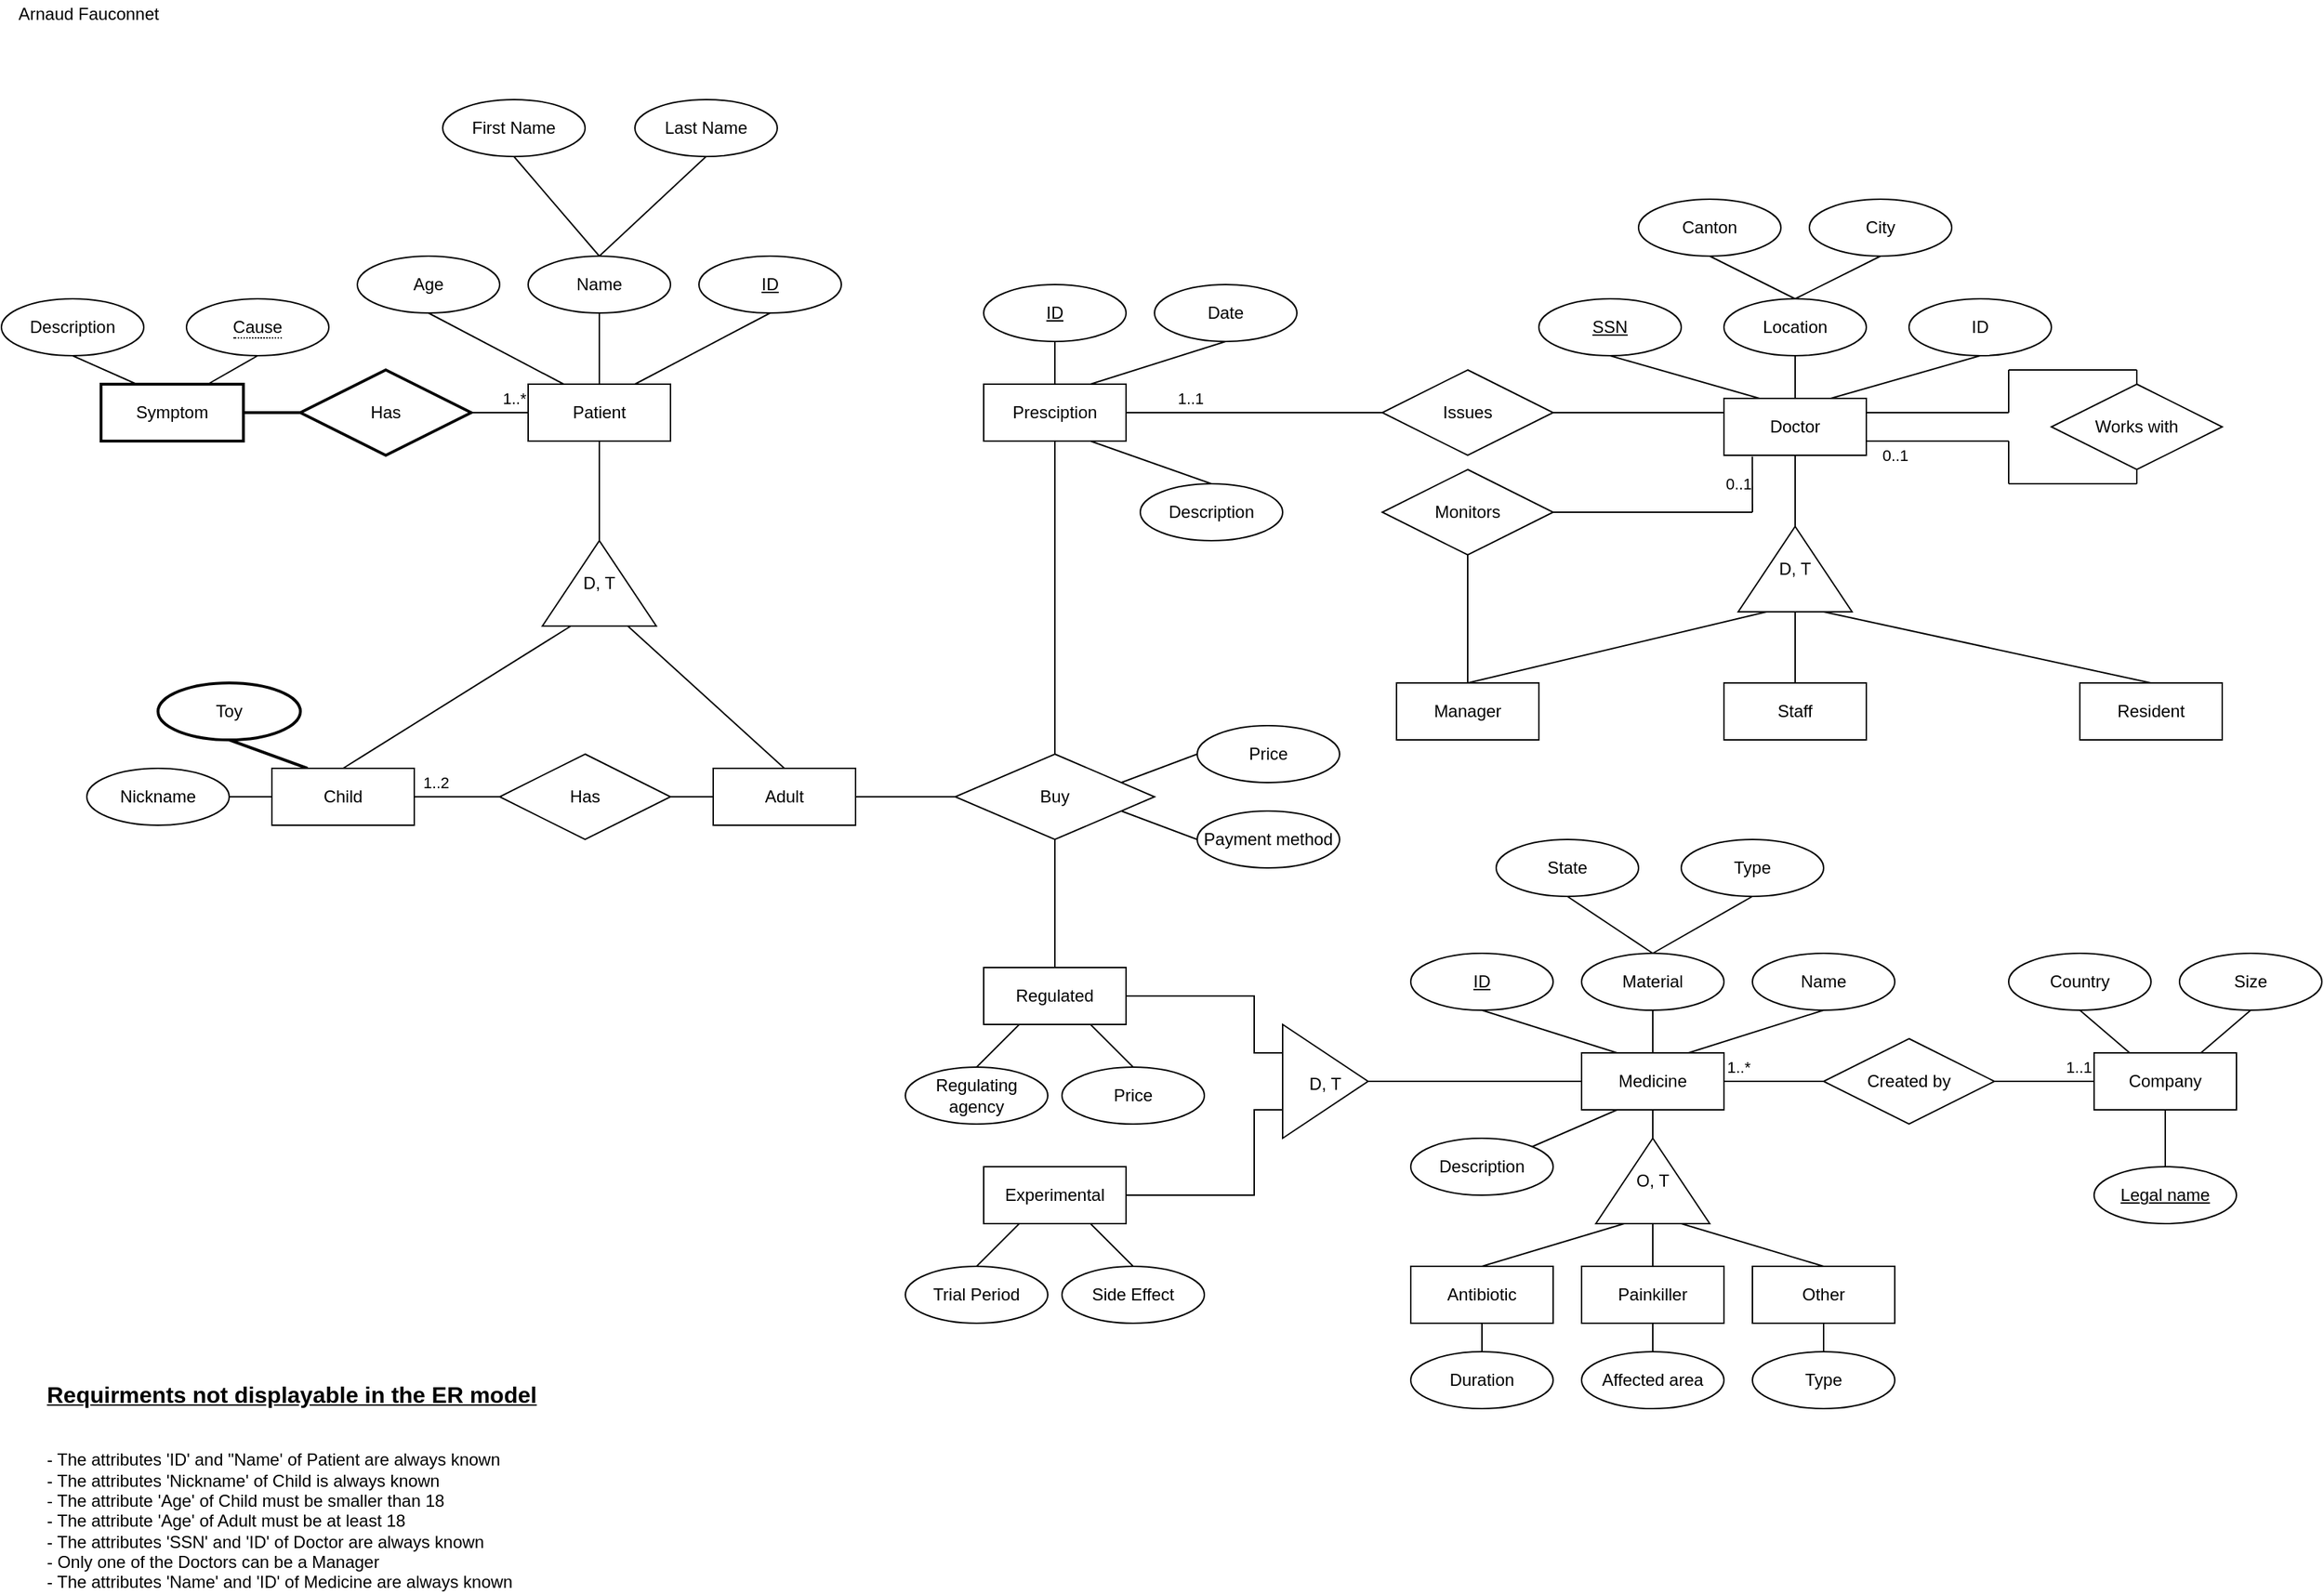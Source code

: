 <mxfile version="17.1.0" type="github">
  <diagram id="R2lEEEUBdFMjLlhIrx00" name="Page-1">
    <mxGraphModel dx="866" dy="488" grid="1" gridSize="10" guides="1" tooltips="1" connect="1" arrows="1" fold="1" page="1" pageScale="1" pageWidth="1654" pageHeight="1169" math="0" shadow="0" extFonts="Permanent Marker^https://fonts.googleapis.com/css?family=Permanent+Marker">
      <root>
        <mxCell id="0" />
        <mxCell id="1" parent="0" />
        <mxCell id="N7ND0vrJDMsWQSG43f-Y-2" value="Patient" style="whiteSpace=wrap;html=1;align=center;" parent="1" vertex="1">
          <mxGeometry x="380" y="280" width="100" height="40" as="geometry" />
        </mxCell>
        <mxCell id="N7ND0vrJDMsWQSG43f-Y-3" value="ID" style="ellipse;whiteSpace=wrap;html=1;align=center;fontStyle=4" parent="1" vertex="1">
          <mxGeometry x="500" y="190" width="100" height="40" as="geometry" />
        </mxCell>
        <mxCell id="N7ND0vrJDMsWQSG43f-Y-5" value="" style="endArrow=none;html=1;rounded=0;exitX=0.75;exitY=0;exitDx=0;exitDy=0;entryX=0.5;entryY=1;entryDx=0;entryDy=0;" parent="1" source="N7ND0vrJDMsWQSG43f-Y-2" target="N7ND0vrJDMsWQSG43f-Y-3" edge="1">
          <mxGeometry relative="1" as="geometry">
            <mxPoint x="410" y="550" as="sourcePoint" />
            <mxPoint x="570" y="550" as="targetPoint" />
          </mxGeometry>
        </mxCell>
        <mxCell id="N7ND0vrJDMsWQSG43f-Y-6" value="Name" style="ellipse;whiteSpace=wrap;html=1;align=center;" parent="1" vertex="1">
          <mxGeometry x="380" y="190" width="100" height="40" as="geometry" />
        </mxCell>
        <mxCell id="N7ND0vrJDMsWQSG43f-Y-7" value="Age" style="ellipse;whiteSpace=wrap;html=1;align=center;" parent="1" vertex="1">
          <mxGeometry x="260" y="190" width="100" height="40" as="geometry" />
        </mxCell>
        <mxCell id="N7ND0vrJDMsWQSG43f-Y-8" value="First Name" style="ellipse;whiteSpace=wrap;html=1;align=center;" parent="1" vertex="1">
          <mxGeometry x="320" y="80" width="100" height="40" as="geometry" />
        </mxCell>
        <mxCell id="N7ND0vrJDMsWQSG43f-Y-9" value="Last Name" style="ellipse;whiteSpace=wrap;html=1;align=center;" parent="1" vertex="1">
          <mxGeometry x="455" y="80" width="100" height="40" as="geometry" />
        </mxCell>
        <mxCell id="N7ND0vrJDMsWQSG43f-Y-10" value="" style="endArrow=none;html=1;rounded=0;entryX=0.5;entryY=1;entryDx=0;entryDy=0;exitX=0.5;exitY=0;exitDx=0;exitDy=0;" parent="1" source="N7ND0vrJDMsWQSG43f-Y-6" target="N7ND0vrJDMsWQSG43f-Y-8" edge="1">
          <mxGeometry width="50" height="50" relative="1" as="geometry">
            <mxPoint x="345" y="560" as="sourcePoint" />
            <mxPoint x="395" y="510" as="targetPoint" />
          </mxGeometry>
        </mxCell>
        <mxCell id="N7ND0vrJDMsWQSG43f-Y-11" value="" style="endArrow=none;html=1;rounded=0;entryX=0.5;entryY=1;entryDx=0;entryDy=0;exitX=0.5;exitY=0;exitDx=0;exitDy=0;" parent="1" source="N7ND0vrJDMsWQSG43f-Y-6" target="N7ND0vrJDMsWQSG43f-Y-9" edge="1">
          <mxGeometry width="50" height="50" relative="1" as="geometry">
            <mxPoint x="345" y="560" as="sourcePoint" />
            <mxPoint x="395" y="510" as="targetPoint" />
          </mxGeometry>
        </mxCell>
        <mxCell id="N7ND0vrJDMsWQSG43f-Y-12" value="" style="endArrow=none;html=1;rounded=0;exitX=0.25;exitY=0;exitDx=0;exitDy=0;entryX=0.5;entryY=1;entryDx=0;entryDy=0;" parent="1" source="N7ND0vrJDMsWQSG43f-Y-2" target="N7ND0vrJDMsWQSG43f-Y-7" edge="1">
          <mxGeometry width="50" height="50" relative="1" as="geometry">
            <mxPoint x="430" y="280" as="sourcePoint" />
            <mxPoint x="350" y="240" as="targetPoint" />
          </mxGeometry>
        </mxCell>
        <mxCell id="N7ND0vrJDMsWQSG43f-Y-14" value="D, T" style="triangle;whiteSpace=wrap;rotation=0;horizontal=1;direction=north;flipV=0;flipH=0;verticalAlign=middle;html=1;labelPosition=center;verticalLabelPosition=middle;align=center;" parent="1" vertex="1">
          <mxGeometry x="390" y="390" width="80" height="60" as="geometry" />
        </mxCell>
        <mxCell id="N7ND0vrJDMsWQSG43f-Y-16" value="" style="endArrow=none;html=1;rounded=0;entryX=0.5;entryY=1;entryDx=0;entryDy=0;" parent="1" source="N7ND0vrJDMsWQSG43f-Y-14" target="N7ND0vrJDMsWQSG43f-Y-2" edge="1">
          <mxGeometry relative="1" as="geometry">
            <mxPoint x="410" y="410" as="sourcePoint" />
            <mxPoint x="570" y="410" as="targetPoint" />
          </mxGeometry>
        </mxCell>
        <mxCell id="N7ND0vrJDMsWQSG43f-Y-17" value="" style="endArrow=none;html=1;rounded=0;entryX=0;entryY=0.75;entryDx=0;entryDy=0;exitX=0.5;exitY=0;exitDx=0;exitDy=0;" parent="1" source="N7ND0vrJDMsWQSG43f-Y-18" target="N7ND0vrJDMsWQSG43f-Y-14" edge="1">
          <mxGeometry relative="1" as="geometry">
            <mxPoint x="380" y="560" as="sourcePoint" />
            <mxPoint x="520" y="460" as="targetPoint" />
          </mxGeometry>
        </mxCell>
        <mxCell id="N7ND0vrJDMsWQSG43f-Y-18" value="Adult" style="shape=ext;margin=3;double=0;whiteSpace=wrap;html=1;align=center;strokeWidth=1;" parent="1" vertex="1">
          <mxGeometry x="510" y="550" width="100" height="40" as="geometry" />
        </mxCell>
        <mxCell id="N7ND0vrJDMsWQSG43f-Y-20" value="" style="endArrow=none;html=1;rounded=0;entryX=0;entryY=0.25;entryDx=0;entryDy=0;exitX=0.5;exitY=0;exitDx=0;exitDy=0;" parent="1" source="N7ND0vrJDMsWQSG43f-Y-32" target="N7ND0vrJDMsWQSG43f-Y-14" edge="1">
          <mxGeometry relative="1" as="geometry">
            <mxPoint x="250" y="510" as="sourcePoint" />
            <mxPoint x="520" y="460" as="targetPoint" />
          </mxGeometry>
        </mxCell>
        <mxCell id="N7ND0vrJDMsWQSG43f-Y-23" value="Toy" style="ellipse;margin=3;whiteSpace=wrap;html=1;align=center;strokeWidth=2;strokeColor=default;" parent="1" vertex="1">
          <mxGeometry x="120" y="490" width="100" height="40" as="geometry" />
        </mxCell>
        <mxCell id="N7ND0vrJDMsWQSG43f-Y-24" value="" style="endArrow=none;html=1;rounded=0;exitX=0.5;exitY=1;exitDx=0;exitDy=0;entryX=0.25;entryY=0;entryDx=0;entryDy=0;strokeWidth=2;" parent="1" source="N7ND0vrJDMsWQSG43f-Y-23" target="N7ND0vrJDMsWQSG43f-Y-32" edge="1">
          <mxGeometry relative="1" as="geometry">
            <mxPoint x="360" y="460" as="sourcePoint" />
            <mxPoint x="230" y="530" as="targetPoint" />
          </mxGeometry>
        </mxCell>
        <mxCell id="N7ND0vrJDMsWQSG43f-Y-25" value="Nickname" style="ellipse;whiteSpace=wrap;html=1;align=center;" parent="1" vertex="1">
          <mxGeometry x="70" y="550" width="100" height="40" as="geometry" />
        </mxCell>
        <mxCell id="N7ND0vrJDMsWQSG43f-Y-26" value="" style="endArrow=none;html=1;rounded=0;exitX=1;exitY=0.5;exitDx=0;exitDy=0;entryX=0;entryY=0.5;entryDx=0;entryDy=0;" parent="1" source="N7ND0vrJDMsWQSG43f-Y-25" target="N7ND0vrJDMsWQSG43f-Y-32" edge="1">
          <mxGeometry relative="1" as="geometry">
            <mxPoint x="360" y="460" as="sourcePoint" />
            <mxPoint x="190" y="580" as="targetPoint" />
          </mxGeometry>
        </mxCell>
        <mxCell id="N7ND0vrJDMsWQSG43f-Y-27" value="Has" style="shape=rhombus;perimeter=rhombusPerimeter;whiteSpace=wrap;html=1;align=center;" parent="1" vertex="1">
          <mxGeometry x="360" y="540" width="120" height="60" as="geometry" />
        </mxCell>
        <mxCell id="N7ND0vrJDMsWQSG43f-Y-28" value="1..2" style="endArrow=none;html=1;rounded=0;entryX=0;entryY=0.5;entryDx=0;entryDy=0;exitX=1;exitY=0.5;exitDx=0;exitDy=0;" parent="1" source="N7ND0vrJDMsWQSG43f-Y-32" target="N7ND0vrJDMsWQSG43f-Y-27" edge="1">
          <mxGeometry x="-0.5" y="10" relative="1" as="geometry">
            <mxPoint x="320" y="580" as="sourcePoint" />
            <mxPoint x="520" y="460" as="targetPoint" />
            <mxPoint as="offset" />
          </mxGeometry>
        </mxCell>
        <mxCell id="N7ND0vrJDMsWQSG43f-Y-29" value="" style="endArrow=none;html=1;rounded=0;entryX=0;entryY=0.5;entryDx=0;entryDy=0;exitX=1;exitY=0.5;exitDx=0;exitDy=0;strokeWidth=1;" parent="1" source="N7ND0vrJDMsWQSG43f-Y-27" target="N7ND0vrJDMsWQSG43f-Y-18" edge="1">
          <mxGeometry relative="1" as="geometry">
            <mxPoint x="490" y="580" as="sourcePoint" />
            <mxPoint x="570" y="570" as="targetPoint" />
          </mxGeometry>
        </mxCell>
        <mxCell id="N7ND0vrJDMsWQSG43f-Y-32" value="Child" style="shape=ext;margin=3;double=0;whiteSpace=wrap;html=1;align=center;strokeWidth=1;" parent="1" vertex="1">
          <mxGeometry x="200" y="550" width="100" height="40" as="geometry" />
        </mxCell>
        <mxCell id="N7ND0vrJDMsWQSG43f-Y-33" value="Symptom" style="shape=ext;margin=3;double=0;whiteSpace=wrap;html=1;align=center;strokeWidth=2;" parent="1" vertex="1">
          <mxGeometry x="80" y="280" width="100" height="40" as="geometry" />
        </mxCell>
        <mxCell id="N7ND0vrJDMsWQSG43f-Y-36" value="Has" style="shape=rhombus;perimeter=rhombusPerimeter;whiteSpace=wrap;html=1;align=center;strokeWidth=2;" parent="1" vertex="1">
          <mxGeometry x="220" y="270" width="120" height="60" as="geometry" />
        </mxCell>
        <mxCell id="N7ND0vrJDMsWQSG43f-Y-40" value="" style="endArrow=none;html=1;rounded=0;strokeWidth=2;exitX=1;exitY=0.5;exitDx=0;exitDy=0;entryX=0;entryY=0.5;entryDx=0;entryDy=0;" parent="1" source="N7ND0vrJDMsWQSG43f-Y-33" target="N7ND0vrJDMsWQSG43f-Y-36" edge="1">
          <mxGeometry relative="1" as="geometry">
            <mxPoint x="320" y="350" as="sourcePoint" />
            <mxPoint x="480" y="350" as="targetPoint" />
          </mxGeometry>
        </mxCell>
        <mxCell id="N7ND0vrJDMsWQSG43f-Y-41" value="1..*" style="endArrow=none;html=1;rounded=0;strokeWidth=1;exitX=1;exitY=0.5;exitDx=0;exitDy=0;" parent="1" source="N7ND0vrJDMsWQSG43f-Y-36" target="N7ND0vrJDMsWQSG43f-Y-2" edge="1">
          <mxGeometry x="0.5" y="10" relative="1" as="geometry">
            <mxPoint x="320" y="350" as="sourcePoint" />
            <mxPoint x="480" y="350" as="targetPoint" />
            <mxPoint as="offset" />
          </mxGeometry>
        </mxCell>
        <mxCell id="N7ND0vrJDMsWQSG43f-Y-45" value="Description" style="ellipse;whiteSpace=wrap;html=1;align=center;strokeWidth=1;" parent="1" vertex="1">
          <mxGeometry x="10" y="220" width="100" height="40" as="geometry" />
        </mxCell>
        <mxCell id="N7ND0vrJDMsWQSG43f-Y-46" value="" style="endArrow=none;html=1;rounded=0;strokeWidth=1;exitX=0.5;exitY=1;exitDx=0;exitDy=0;entryX=0.25;entryY=0;entryDx=0;entryDy=0;" parent="1" source="N7ND0vrJDMsWQSG43f-Y-45" target="N7ND0vrJDMsWQSG43f-Y-33" edge="1">
          <mxGeometry relative="1" as="geometry">
            <mxPoint x="300" y="350" as="sourcePoint" />
            <mxPoint x="460" y="350" as="targetPoint" />
          </mxGeometry>
        </mxCell>
        <mxCell id="N7ND0vrJDMsWQSG43f-Y-47" value="" style="endArrow=none;html=1;rounded=0;strokeWidth=1;exitX=0.75;exitY=0;exitDx=0;exitDy=0;entryX=0.5;entryY=1;entryDx=0;entryDy=0;" parent="1" source="N7ND0vrJDMsWQSG43f-Y-33" target="MsdON4mhxO4s7Uu5LckH-1" edge="1">
          <mxGeometry relative="1" as="geometry">
            <mxPoint x="300" y="350" as="sourcePoint" />
            <mxPoint x="190" y="270" as="targetPoint" />
          </mxGeometry>
        </mxCell>
        <mxCell id="N7ND0vrJDMsWQSG43f-Y-48" value="Presciption" style="whiteSpace=wrap;html=1;align=center;strokeWidth=1;" parent="1" vertex="1">
          <mxGeometry x="700" y="280" width="100" height="40" as="geometry" />
        </mxCell>
        <mxCell id="N7ND0vrJDMsWQSG43f-Y-49" value="ID" style="ellipse;whiteSpace=wrap;html=1;align=center;fontStyle=4;strokeWidth=1;" parent="1" vertex="1">
          <mxGeometry x="700" y="210" width="100" height="40" as="geometry" />
        </mxCell>
        <mxCell id="N7ND0vrJDMsWQSG43f-Y-50" value="Date" style="ellipse;whiteSpace=wrap;html=1;align=center;strokeWidth=1;" parent="1" vertex="1">
          <mxGeometry x="820" y="210" width="100" height="40" as="geometry" />
        </mxCell>
        <mxCell id="N7ND0vrJDMsWQSG43f-Y-51" value="Description" style="ellipse;whiteSpace=wrap;html=1;align=center;strokeWidth=1;" parent="1" vertex="1">
          <mxGeometry x="810" y="350" width="100" height="40" as="geometry" />
        </mxCell>
        <mxCell id="N7ND0vrJDMsWQSG43f-Y-52" value="" style="endArrow=none;html=1;rounded=0;strokeWidth=1;entryX=0.5;entryY=1;entryDx=0;entryDy=0;" parent="1" source="N7ND0vrJDMsWQSG43f-Y-48" target="N7ND0vrJDMsWQSG43f-Y-49" edge="1">
          <mxGeometry relative="1" as="geometry">
            <mxPoint x="350" y="350" as="sourcePoint" />
            <mxPoint x="510" y="350" as="targetPoint" />
          </mxGeometry>
        </mxCell>
        <mxCell id="N7ND0vrJDMsWQSG43f-Y-53" value="" style="endArrow=none;html=1;rounded=0;strokeWidth=1;entryX=0.5;entryY=0;entryDx=0;entryDy=0;exitX=0.75;exitY=1;exitDx=0;exitDy=0;" parent="1" source="N7ND0vrJDMsWQSG43f-Y-48" target="N7ND0vrJDMsWQSG43f-Y-51" edge="1">
          <mxGeometry relative="1" as="geometry">
            <mxPoint x="350" y="350" as="sourcePoint" />
            <mxPoint x="510" y="350" as="targetPoint" />
          </mxGeometry>
        </mxCell>
        <mxCell id="N7ND0vrJDMsWQSG43f-Y-54" value="" style="endArrow=none;html=1;rounded=0;strokeWidth=1;exitX=0.75;exitY=0;exitDx=0;exitDy=0;entryX=0.5;entryY=1;entryDx=0;entryDy=0;" parent="1" source="N7ND0vrJDMsWQSG43f-Y-48" target="N7ND0vrJDMsWQSG43f-Y-50" edge="1">
          <mxGeometry relative="1" as="geometry">
            <mxPoint x="690" y="350" as="sourcePoint" />
            <mxPoint x="690" y="300" as="targetPoint" />
          </mxGeometry>
        </mxCell>
        <mxCell id="apHZoh85ZaACeip3ARpe-1" value="Doctor" style="whiteSpace=wrap;html=1;align=center;strokeWidth=1;" parent="1" vertex="1">
          <mxGeometry x="1220" y="290" width="100" height="40" as="geometry" />
        </mxCell>
        <mxCell id="apHZoh85ZaACeip3ARpe-2" value="Location" style="ellipse;whiteSpace=wrap;html=1;align=center;strokeWidth=1;" parent="1" vertex="1">
          <mxGeometry x="1220" y="220" width="100" height="40" as="geometry" />
        </mxCell>
        <mxCell id="apHZoh85ZaACeip3ARpe-3" value="SSN" style="ellipse;whiteSpace=wrap;html=1;align=center;fontStyle=4;strokeWidth=1;" parent="1" vertex="1">
          <mxGeometry x="1090" y="220" width="100" height="40" as="geometry" />
        </mxCell>
        <mxCell id="apHZoh85ZaACeip3ARpe-4" value="ID" style="ellipse;whiteSpace=wrap;html=1;align=center;fontStyle=0;strokeWidth=1;" parent="1" vertex="1">
          <mxGeometry x="1350" y="220" width="100" height="40" as="geometry" />
        </mxCell>
        <mxCell id="apHZoh85ZaACeip3ARpe-5" value="Canton" style="ellipse;whiteSpace=wrap;html=1;align=center;strokeWidth=1;" parent="1" vertex="1">
          <mxGeometry x="1160" y="150" width="100" height="40" as="geometry" />
        </mxCell>
        <mxCell id="apHZoh85ZaACeip3ARpe-6" value="City" style="ellipse;whiteSpace=wrap;html=1;align=center;strokeWidth=1;" parent="1" vertex="1">
          <mxGeometry x="1280" y="150" width="100" height="40" as="geometry" />
        </mxCell>
        <mxCell id="apHZoh85ZaACeip3ARpe-7" value="" style="endArrow=none;html=1;rounded=0;strokeWidth=1;entryX=0.5;entryY=1;entryDx=0;entryDy=0;exitX=0.5;exitY=0;exitDx=0;exitDy=0;" parent="1" source="apHZoh85ZaACeip3ARpe-2" target="apHZoh85ZaACeip3ARpe-5" edge="1">
          <mxGeometry relative="1" as="geometry">
            <mxPoint x="1090" y="180" as="sourcePoint" />
            <mxPoint x="1250" y="180" as="targetPoint" />
          </mxGeometry>
        </mxCell>
        <mxCell id="apHZoh85ZaACeip3ARpe-10" value="" style="endArrow=none;html=1;rounded=0;strokeWidth=1;entryX=0.5;entryY=1;entryDx=0;entryDy=0;exitX=0.5;exitY=0;exitDx=0;exitDy=0;" parent="1" source="apHZoh85ZaACeip3ARpe-2" target="apHZoh85ZaACeip3ARpe-6" edge="1">
          <mxGeometry relative="1" as="geometry">
            <mxPoint x="1090" y="180" as="sourcePoint" />
            <mxPoint x="1250" y="180" as="targetPoint" />
          </mxGeometry>
        </mxCell>
        <mxCell id="apHZoh85ZaACeip3ARpe-11" value="" style="endArrow=none;html=1;rounded=0;strokeWidth=1;entryX=0.5;entryY=1;entryDx=0;entryDy=0;exitX=0.5;exitY=0;exitDx=0;exitDy=0;" parent="1" source="apHZoh85ZaACeip3ARpe-1" target="apHZoh85ZaACeip3ARpe-2" edge="1">
          <mxGeometry relative="1" as="geometry">
            <mxPoint x="1090" y="180" as="sourcePoint" />
            <mxPoint x="1250" y="180" as="targetPoint" />
          </mxGeometry>
        </mxCell>
        <mxCell id="apHZoh85ZaACeip3ARpe-12" value="" style="endArrow=none;html=1;rounded=0;strokeWidth=1;entryX=0.5;entryY=1;entryDx=0;entryDy=0;exitX=0.25;exitY=0;exitDx=0;exitDy=0;" parent="1" source="apHZoh85ZaACeip3ARpe-1" target="apHZoh85ZaACeip3ARpe-3" edge="1">
          <mxGeometry relative="1" as="geometry">
            <mxPoint x="1090" y="180" as="sourcePoint" />
            <mxPoint x="1250" y="180" as="targetPoint" />
          </mxGeometry>
        </mxCell>
        <mxCell id="apHZoh85ZaACeip3ARpe-13" value="" style="endArrow=none;html=1;rounded=0;strokeWidth=1;entryX=0.5;entryY=1;entryDx=0;entryDy=0;exitX=0.75;exitY=0;exitDx=0;exitDy=0;" parent="1" source="apHZoh85ZaACeip3ARpe-1" target="apHZoh85ZaACeip3ARpe-4" edge="1">
          <mxGeometry relative="1" as="geometry">
            <mxPoint x="1090" y="180" as="sourcePoint" />
            <mxPoint x="1250" y="180" as="targetPoint" />
          </mxGeometry>
        </mxCell>
        <mxCell id="apHZoh85ZaACeip3ARpe-14" value="D, T" style="triangle;whiteSpace=wrap;rotation=0;horizontal=1;direction=north;flipV=0;flipH=0;verticalAlign=middle;html=1;labelPosition=center;verticalLabelPosition=middle;align=center;strokeWidth=1;" parent="1" vertex="1">
          <mxGeometry x="1230" y="380" width="80" height="60" as="geometry" />
        </mxCell>
        <mxCell id="apHZoh85ZaACeip3ARpe-18" value="Resident" style="whiteSpace=wrap;html=1;align=center;strokeWidth=1;" parent="1" vertex="1">
          <mxGeometry x="1470" y="490" width="100" height="40" as="geometry" />
        </mxCell>
        <mxCell id="apHZoh85ZaACeip3ARpe-19" value="Staff" style="whiteSpace=wrap;html=1;align=center;strokeWidth=1;" parent="1" vertex="1">
          <mxGeometry x="1220" y="490" width="100" height="40" as="geometry" />
        </mxCell>
        <mxCell id="apHZoh85ZaACeip3ARpe-20" value="Manager" style="whiteSpace=wrap;html=1;align=center;strokeWidth=1;" parent="1" vertex="1">
          <mxGeometry x="990" y="490" width="100" height="40" as="geometry" />
        </mxCell>
        <mxCell id="apHZoh85ZaACeip3ARpe-21" value="" style="endArrow=none;html=1;rounded=0;strokeWidth=1;entryX=0.5;entryY=1;entryDx=0;entryDy=0;exitX=1;exitY=0.5;exitDx=0;exitDy=0;" parent="1" source="apHZoh85ZaACeip3ARpe-14" target="apHZoh85ZaACeip3ARpe-1" edge="1">
          <mxGeometry relative="1" as="geometry">
            <mxPoint x="1090" y="380" as="sourcePoint" />
            <mxPoint x="1250" y="380" as="targetPoint" />
          </mxGeometry>
        </mxCell>
        <mxCell id="apHZoh85ZaACeip3ARpe-22" value="" style="endArrow=none;html=1;rounded=0;strokeWidth=1;entryX=0;entryY=0.5;entryDx=0;entryDy=0;exitX=0.5;exitY=0;exitDx=0;exitDy=0;" parent="1" source="apHZoh85ZaACeip3ARpe-19" target="apHZoh85ZaACeip3ARpe-14" edge="1">
          <mxGeometry relative="1" as="geometry">
            <mxPoint x="1090" y="380" as="sourcePoint" />
            <mxPoint x="1250" y="380" as="targetPoint" />
          </mxGeometry>
        </mxCell>
        <mxCell id="apHZoh85ZaACeip3ARpe-23" value="" style="endArrow=none;html=1;rounded=0;strokeWidth=1;entryX=0;entryY=0.75;entryDx=0;entryDy=0;exitX=0.5;exitY=0;exitDx=0;exitDy=0;" parent="1" source="apHZoh85ZaACeip3ARpe-18" target="apHZoh85ZaACeip3ARpe-14" edge="1">
          <mxGeometry relative="1" as="geometry">
            <mxPoint x="1090" y="380" as="sourcePoint" />
            <mxPoint x="1250" y="380" as="targetPoint" />
          </mxGeometry>
        </mxCell>
        <mxCell id="apHZoh85ZaACeip3ARpe-24" value="" style="endArrow=none;html=1;rounded=0;strokeWidth=1;entryX=0;entryY=0.25;entryDx=0;entryDy=0;exitX=0.5;exitY=0;exitDx=0;exitDy=0;" parent="1" source="apHZoh85ZaACeip3ARpe-20" target="apHZoh85ZaACeip3ARpe-14" edge="1">
          <mxGeometry relative="1" as="geometry">
            <mxPoint x="1090" y="380" as="sourcePoint" />
            <mxPoint x="1250" y="380" as="targetPoint" />
          </mxGeometry>
        </mxCell>
        <mxCell id="apHZoh85ZaACeip3ARpe-25" value="Monitors" style="shape=rhombus;perimeter=rhombusPerimeter;whiteSpace=wrap;html=1;align=center;strokeWidth=1;" parent="1" vertex="1">
          <mxGeometry x="980" y="340" width="120" height="60" as="geometry" />
        </mxCell>
        <mxCell id="apHZoh85ZaACeip3ARpe-27" value="0..1" style="endArrow=none;html=1;rounded=0;strokeWidth=1;exitX=1;exitY=0.5;exitDx=0;exitDy=0;" parent="1" source="apHZoh85ZaACeip3ARpe-25" edge="1">
          <mxGeometry x="0.857" y="20" relative="1" as="geometry">
            <mxPoint x="1100" y="350" as="sourcePoint" />
            <mxPoint x="1240" y="370" as="targetPoint" />
            <mxPoint as="offset" />
          </mxGeometry>
        </mxCell>
        <mxCell id="apHZoh85ZaACeip3ARpe-29" value="" style="endArrow=none;html=1;rounded=0;strokeWidth=1;entryX=0.5;entryY=1;entryDx=0;entryDy=0;exitX=0.5;exitY=0;exitDx=0;exitDy=0;" parent="1" source="apHZoh85ZaACeip3ARpe-20" target="apHZoh85ZaACeip3ARpe-25" edge="1">
          <mxGeometry relative="1" as="geometry">
            <mxPoint x="980" y="380" as="sourcePoint" />
            <mxPoint x="1140" y="380" as="targetPoint" />
          </mxGeometry>
        </mxCell>
        <mxCell id="apHZoh85ZaACeip3ARpe-30" value="Works with" style="shape=rhombus;perimeter=rhombusPerimeter;whiteSpace=wrap;html=1;align=center;strokeWidth=1;" parent="1" vertex="1">
          <mxGeometry x="1450" y="280" width="120" height="60" as="geometry" />
        </mxCell>
        <mxCell id="apHZoh85ZaACeip3ARpe-34" value="" style="endArrow=none;html=1;rounded=0;strokeWidth=1;entryX=1;entryY=0.25;entryDx=0;entryDy=0;" parent="1" target="apHZoh85ZaACeip3ARpe-1" edge="1">
          <mxGeometry relative="1" as="geometry">
            <mxPoint x="1420" y="300" as="sourcePoint" />
            <mxPoint x="1140" y="380" as="targetPoint" />
          </mxGeometry>
        </mxCell>
        <mxCell id="apHZoh85ZaACeip3ARpe-35" value="" style="endArrow=none;html=1;rounded=0;strokeWidth=1;" parent="1" edge="1">
          <mxGeometry relative="1" as="geometry">
            <mxPoint x="1420" y="270" as="sourcePoint" />
            <mxPoint x="1420" y="300" as="targetPoint" />
          </mxGeometry>
        </mxCell>
        <mxCell id="apHZoh85ZaACeip3ARpe-36" value="" style="endArrow=none;html=1;rounded=0;strokeWidth=1;" parent="1" edge="1">
          <mxGeometry relative="1" as="geometry">
            <mxPoint x="1510" y="270" as="sourcePoint" />
            <mxPoint x="1420" y="270" as="targetPoint" />
          </mxGeometry>
        </mxCell>
        <mxCell id="apHZoh85ZaACeip3ARpe-38" value="" style="endArrow=none;html=1;rounded=0;strokeWidth=1;entryX=0.5;entryY=0;entryDx=0;entryDy=0;" parent="1" target="apHZoh85ZaACeip3ARpe-30" edge="1">
          <mxGeometry relative="1" as="geometry">
            <mxPoint x="1510" y="270" as="sourcePoint" />
            <mxPoint x="1140" y="380" as="targetPoint" />
          </mxGeometry>
        </mxCell>
        <mxCell id="apHZoh85ZaACeip3ARpe-47" value="0..1" style="endArrow=none;html=1;rounded=0;strokeWidth=1;entryX=1;entryY=0.25;entryDx=0;entryDy=0;" parent="1" edge="1">
          <mxGeometry x="0.6" y="10" relative="1" as="geometry">
            <mxPoint x="1420" y="320" as="sourcePoint" />
            <mxPoint x="1320" y="320" as="targetPoint" />
            <mxPoint as="offset" />
          </mxGeometry>
        </mxCell>
        <mxCell id="apHZoh85ZaACeip3ARpe-48" value="" style="endArrow=none;html=1;rounded=0;strokeWidth=1;" parent="1" edge="1">
          <mxGeometry relative="1" as="geometry">
            <mxPoint x="1420" y="320" as="sourcePoint" />
            <mxPoint x="1420" y="350" as="targetPoint" />
          </mxGeometry>
        </mxCell>
        <mxCell id="apHZoh85ZaACeip3ARpe-50" value="" style="endArrow=none;html=1;rounded=0;strokeWidth=1;" parent="1" edge="1">
          <mxGeometry relative="1" as="geometry">
            <mxPoint x="1510" y="350" as="sourcePoint" />
            <mxPoint x="1420" y="350" as="targetPoint" />
          </mxGeometry>
        </mxCell>
        <mxCell id="apHZoh85ZaACeip3ARpe-52" value="" style="endArrow=none;html=1;rounded=0;strokeWidth=1;exitX=0.5;exitY=1;exitDx=0;exitDy=0;" parent="1" source="apHZoh85ZaACeip3ARpe-30" edge="1">
          <mxGeometry relative="1" as="geometry">
            <mxPoint x="1530" y="290" as="sourcePoint" />
            <mxPoint x="1510" y="350" as="targetPoint" />
          </mxGeometry>
        </mxCell>
        <mxCell id="apHZoh85ZaACeip3ARpe-53" value="" style="endArrow=none;html=1;rounded=0;strokeWidth=1;exitX=0.199;exitY=1.021;exitDx=0;exitDy=0;exitPerimeter=0;" parent="1" source="apHZoh85ZaACeip3ARpe-1" edge="1">
          <mxGeometry relative="1" as="geometry">
            <mxPoint x="980" y="380" as="sourcePoint" />
            <mxPoint x="1240" y="370" as="targetPoint" />
          </mxGeometry>
        </mxCell>
        <mxCell id="apHZoh85ZaACeip3ARpe-54" value="Issues" style="shape=rhombus;perimeter=rhombusPerimeter;whiteSpace=wrap;html=1;align=center;strokeWidth=1;" parent="1" vertex="1">
          <mxGeometry x="980" y="270" width="120" height="60" as="geometry" />
        </mxCell>
        <mxCell id="apHZoh85ZaACeip3ARpe-55" value="" style="endArrow=none;html=1;rounded=0;strokeWidth=1;entryX=0;entryY=0.25;entryDx=0;entryDy=0;" parent="1" source="apHZoh85ZaACeip3ARpe-54" target="apHZoh85ZaACeip3ARpe-1" edge="1">
          <mxGeometry relative="1" as="geometry">
            <mxPoint x="980" y="380" as="sourcePoint" />
            <mxPoint x="1140" y="380" as="targetPoint" />
          </mxGeometry>
        </mxCell>
        <mxCell id="apHZoh85ZaACeip3ARpe-56" value="1..1" style="endArrow=none;html=1;rounded=0;strokeWidth=1;entryX=0;entryY=0.5;entryDx=0;entryDy=0;exitX=1;exitY=0.5;exitDx=0;exitDy=0;" parent="1" source="N7ND0vrJDMsWQSG43f-Y-48" target="apHZoh85ZaACeip3ARpe-54" edge="1">
          <mxGeometry x="-0.5" y="10" relative="1" as="geometry">
            <mxPoint x="880" y="380" as="sourcePoint" />
            <mxPoint x="960" y="300" as="targetPoint" />
            <mxPoint as="offset" />
          </mxGeometry>
        </mxCell>
        <mxCell id="K6xalcmpEbC6wr_BRZXU-10" style="edgeStyle=orthogonalEdgeStyle;rounded=0;orthogonalLoop=1;jettySize=auto;html=1;entryX=1;entryY=0.5;entryDx=0;entryDy=0;fontSize=12;endArrow=none;endFill=0;" parent="1" source="Go5fDtuLbRWb2q9G2a9E-1" target="K6xalcmpEbC6wr_BRZXU-9" edge="1">
          <mxGeometry relative="1" as="geometry" />
        </mxCell>
        <mxCell id="Go5fDtuLbRWb2q9G2a9E-1" value="Medicine" style="whiteSpace=wrap;html=1;align=center;" parent="1" vertex="1">
          <mxGeometry x="1120" y="750" width="100" height="40" as="geometry" />
        </mxCell>
        <mxCell id="Go5fDtuLbRWb2q9G2a9E-2" value="Material" style="ellipse;whiteSpace=wrap;html=1;align=center;" parent="1" vertex="1">
          <mxGeometry x="1120" y="680" width="100" height="40" as="geometry" />
        </mxCell>
        <mxCell id="Go5fDtuLbRWb2q9G2a9E-3" value="ID" style="ellipse;whiteSpace=wrap;html=1;align=center;fontStyle=4;" parent="1" vertex="1">
          <mxGeometry x="1000" y="680" width="100" height="40" as="geometry" />
        </mxCell>
        <mxCell id="Go5fDtuLbRWb2q9G2a9E-4" value="Name" style="ellipse;whiteSpace=wrap;html=1;align=center;fontStyle=0;" parent="1" vertex="1">
          <mxGeometry x="1240" y="680" width="100" height="40" as="geometry" />
        </mxCell>
        <mxCell id="Go5fDtuLbRWb2q9G2a9E-5" value="Type" style="ellipse;whiteSpace=wrap;html=1;align=center;" parent="1" vertex="1">
          <mxGeometry x="1190" y="600" width="100" height="40" as="geometry" />
        </mxCell>
        <mxCell id="Go5fDtuLbRWb2q9G2a9E-6" value="State" style="ellipse;whiteSpace=wrap;html=1;align=center;" parent="1" vertex="1">
          <mxGeometry x="1060" y="600" width="100" height="40" as="geometry" />
        </mxCell>
        <mxCell id="Go5fDtuLbRWb2q9G2a9E-7" value="" style="endArrow=none;html=1;rounded=0;entryX=0.5;entryY=0;entryDx=0;entryDy=0;exitX=0.5;exitY=1;exitDx=0;exitDy=0;" parent="1" source="Go5fDtuLbRWb2q9G2a9E-6" target="Go5fDtuLbRWb2q9G2a9E-2" edge="1">
          <mxGeometry relative="1" as="geometry">
            <mxPoint x="1070" y="740" as="sourcePoint" />
            <mxPoint x="1230" y="740" as="targetPoint" />
          </mxGeometry>
        </mxCell>
        <mxCell id="Go5fDtuLbRWb2q9G2a9E-8" value="" style="endArrow=none;html=1;rounded=0;entryX=0.5;entryY=1;entryDx=0;entryDy=0;exitX=0.5;exitY=0;exitDx=0;exitDy=0;" parent="1" source="Go5fDtuLbRWb2q9G2a9E-2" target="Go5fDtuLbRWb2q9G2a9E-5" edge="1">
          <mxGeometry relative="1" as="geometry">
            <mxPoint x="1160" y="670" as="sourcePoint" />
            <mxPoint x="1230" y="740" as="targetPoint" />
          </mxGeometry>
        </mxCell>
        <mxCell id="Go5fDtuLbRWb2q9G2a9E-9" value="" style="endArrow=none;html=1;rounded=0;entryX=0.5;entryY=1;entryDx=0;entryDy=0;exitX=0.75;exitY=0;exitDx=0;exitDy=0;" parent="1" source="Go5fDtuLbRWb2q9G2a9E-1" target="Go5fDtuLbRWb2q9G2a9E-4" edge="1">
          <mxGeometry relative="1" as="geometry">
            <mxPoint x="1070" y="740" as="sourcePoint" />
            <mxPoint x="1230" y="740" as="targetPoint" />
          </mxGeometry>
        </mxCell>
        <mxCell id="Go5fDtuLbRWb2q9G2a9E-10" value="" style="endArrow=none;html=1;rounded=0;exitX=0.5;exitY=1;exitDx=0;exitDy=0;entryX=0.5;entryY=0;entryDx=0;entryDy=0;" parent="1" source="Go5fDtuLbRWb2q9G2a9E-2" target="Go5fDtuLbRWb2q9G2a9E-1" edge="1">
          <mxGeometry relative="1" as="geometry">
            <mxPoint x="1070" y="740" as="sourcePoint" />
            <mxPoint x="1150" y="760" as="targetPoint" />
          </mxGeometry>
        </mxCell>
        <mxCell id="Go5fDtuLbRWb2q9G2a9E-11" value="" style="endArrow=none;html=1;rounded=0;entryX=0.25;entryY=0;entryDx=0;entryDy=0;exitX=0.5;exitY=1;exitDx=0;exitDy=0;" parent="1" source="Go5fDtuLbRWb2q9G2a9E-3" target="Go5fDtuLbRWb2q9G2a9E-1" edge="1">
          <mxGeometry relative="1" as="geometry">
            <mxPoint x="1070" y="740" as="sourcePoint" />
            <mxPoint x="1230" y="740" as="targetPoint" />
          </mxGeometry>
        </mxCell>
        <mxCell id="Go5fDtuLbRWb2q9G2a9E-12" value="O, T" style="triangle;whiteSpace=wrap;rotation=0;horizontal=1;direction=north;flipV=0;flipH=0;verticalAlign=middle;html=1;labelPosition=center;verticalLabelPosition=middle;align=center;" parent="1" vertex="1">
          <mxGeometry x="1130" y="810" width="80" height="60" as="geometry" />
        </mxCell>
        <mxCell id="Go5fDtuLbRWb2q9G2a9E-13" value="Painkiller" style="whiteSpace=wrap;html=1;align=center;" parent="1" vertex="1">
          <mxGeometry x="1120" y="900" width="100" height="40" as="geometry" />
        </mxCell>
        <mxCell id="Go5fDtuLbRWb2q9G2a9E-14" value="" style="endArrow=none;html=1;rounded=0;entryX=0.5;entryY=1;entryDx=0;entryDy=0;exitX=1;exitY=0.5;exitDx=0;exitDy=0;" parent="1" source="Go5fDtuLbRWb2q9G2a9E-12" target="Go5fDtuLbRWb2q9G2a9E-1" edge="1">
          <mxGeometry relative="1" as="geometry">
            <mxPoint x="1060" y="730" as="sourcePoint" />
            <mxPoint x="1220" y="730" as="targetPoint" />
          </mxGeometry>
        </mxCell>
        <mxCell id="Go5fDtuLbRWb2q9G2a9E-15" value="" style="endArrow=none;html=1;rounded=0;entryX=0;entryY=0.5;entryDx=0;entryDy=0;exitX=0.5;exitY=0;exitDx=0;exitDy=0;" parent="1" source="Go5fDtuLbRWb2q9G2a9E-13" target="Go5fDtuLbRWb2q9G2a9E-12" edge="1">
          <mxGeometry relative="1" as="geometry">
            <mxPoint x="1060" y="730" as="sourcePoint" />
            <mxPoint x="1220" y="730" as="targetPoint" />
          </mxGeometry>
        </mxCell>
        <mxCell id="Go5fDtuLbRWb2q9G2a9E-16" value="Antibiotic" style="whiteSpace=wrap;html=1;align=center;" parent="1" vertex="1">
          <mxGeometry x="1000" y="900" width="100" height="40" as="geometry" />
        </mxCell>
        <mxCell id="Go5fDtuLbRWb2q9G2a9E-17" value="" style="endArrow=none;html=1;rounded=0;entryX=0;entryY=0.25;entryDx=0;entryDy=0;exitX=0.5;exitY=0;exitDx=0;exitDy=0;" parent="1" source="Go5fDtuLbRWb2q9G2a9E-16" target="Go5fDtuLbRWb2q9G2a9E-12" edge="1">
          <mxGeometry relative="1" as="geometry">
            <mxPoint x="940" y="730" as="sourcePoint" />
            <mxPoint x="1050" y="870" as="targetPoint" />
          </mxGeometry>
        </mxCell>
        <mxCell id="Go5fDtuLbRWb2q9G2a9E-18" value="Other" style="whiteSpace=wrap;html=1;align=center;" parent="1" vertex="1">
          <mxGeometry x="1240" y="900" width="100" height="40" as="geometry" />
        </mxCell>
        <mxCell id="Go5fDtuLbRWb2q9G2a9E-19" value="" style="endArrow=none;html=1;rounded=0;entryX=0;entryY=0.75;entryDx=0;entryDy=0;exitX=0.5;exitY=0;exitDx=0;exitDy=0;" parent="1" source="Go5fDtuLbRWb2q9G2a9E-18" target="Go5fDtuLbRWb2q9G2a9E-12" edge="1">
          <mxGeometry relative="1" as="geometry">
            <mxPoint x="1180" y="730" as="sourcePoint" />
            <mxPoint x="1290" y="870" as="targetPoint" />
          </mxGeometry>
        </mxCell>
        <mxCell id="Go5fDtuLbRWb2q9G2a9E-23" value="Duration" style="ellipse;whiteSpace=wrap;html=1;align=center;" parent="1" vertex="1">
          <mxGeometry x="1000" y="960" width="100" height="40" as="geometry" />
        </mxCell>
        <mxCell id="Go5fDtuLbRWb2q9G2a9E-24" value="" style="endArrow=none;html=1;rounded=0;entryX=0.5;entryY=0;entryDx=0;entryDy=0;exitX=0.5;exitY=1;exitDx=0;exitDy=0;" parent="1" source="Go5fDtuLbRWb2q9G2a9E-16" target="Go5fDtuLbRWb2q9G2a9E-23" edge="1">
          <mxGeometry relative="1" as="geometry">
            <mxPoint x="1060" y="730" as="sourcePoint" />
            <mxPoint x="1220" y="730" as="targetPoint" />
          </mxGeometry>
        </mxCell>
        <mxCell id="Go5fDtuLbRWb2q9G2a9E-25" value="Affected area" style="ellipse;whiteSpace=wrap;html=1;align=center;" parent="1" vertex="1">
          <mxGeometry x="1120" y="960" width="100" height="40" as="geometry" />
        </mxCell>
        <mxCell id="Go5fDtuLbRWb2q9G2a9E-26" value="" style="endArrow=none;html=1;rounded=0;entryX=0.5;entryY=0;entryDx=0;entryDy=0;exitX=0.5;exitY=1;exitDx=0;exitDy=0;" parent="1" source="Go5fDtuLbRWb2q9G2a9E-13" target="Go5fDtuLbRWb2q9G2a9E-25" edge="1">
          <mxGeometry relative="1" as="geometry">
            <mxPoint x="1190" y="950" as="sourcePoint" />
            <mxPoint x="1340" y="730" as="targetPoint" />
          </mxGeometry>
        </mxCell>
        <mxCell id="Go5fDtuLbRWb2q9G2a9E-27" value="Type" style="ellipse;whiteSpace=wrap;html=1;align=center;" parent="1" vertex="1">
          <mxGeometry x="1240" y="960" width="100" height="40" as="geometry" />
        </mxCell>
        <mxCell id="Go5fDtuLbRWb2q9G2a9E-28" value="" style="endArrow=none;html=1;rounded=0;entryX=0.5;entryY=0;entryDx=0;entryDy=0;exitX=0.5;exitY=1;exitDx=0;exitDy=0;" parent="1" source="Go5fDtuLbRWb2q9G2a9E-18" target="Go5fDtuLbRWb2q9G2a9E-27" edge="1">
          <mxGeometry relative="1" as="geometry">
            <mxPoint x="1300" y="950" as="sourcePoint" />
            <mxPoint x="1460" y="730" as="targetPoint" />
          </mxGeometry>
        </mxCell>
        <mxCell id="Go5fDtuLbRWb2q9G2a9E-29" value="Created by" style="shape=rhombus;perimeter=rhombusPerimeter;whiteSpace=wrap;html=1;align=center;" parent="1" vertex="1">
          <mxGeometry x="1290" y="740" width="120" height="60" as="geometry" />
        </mxCell>
        <mxCell id="Go5fDtuLbRWb2q9G2a9E-30" value="Company" style="whiteSpace=wrap;html=1;align=center;" parent="1" vertex="1">
          <mxGeometry x="1480" y="750" width="100" height="40" as="geometry" />
        </mxCell>
        <mxCell id="Go5fDtuLbRWb2q9G2a9E-31" value="1..1" style="endArrow=none;html=1;rounded=0;entryX=0;entryY=0.5;entryDx=0;entryDy=0;exitX=1;exitY=0.5;exitDx=0;exitDy=0;" parent="1" source="Go5fDtuLbRWb2q9G2a9E-29" target="Go5fDtuLbRWb2q9G2a9E-30" edge="1">
          <mxGeometry x="0.667" y="10" relative="1" as="geometry">
            <mxPoint x="1020" y="830" as="sourcePoint" />
            <mxPoint x="1180" y="830" as="targetPoint" />
            <mxPoint as="offset" />
          </mxGeometry>
        </mxCell>
        <mxCell id="Go5fDtuLbRWb2q9G2a9E-32" value="1..*" style="endArrow=none;html=1;rounded=0;entryX=0;entryY=0.5;entryDx=0;entryDy=0;exitX=1;exitY=0.5;exitDx=0;exitDy=0;" parent="1" source="Go5fDtuLbRWb2q9G2a9E-1" target="Go5fDtuLbRWb2q9G2a9E-29" edge="1">
          <mxGeometry x="-0.714" y="10" relative="1" as="geometry">
            <mxPoint x="1060" y="830" as="sourcePoint" />
            <mxPoint x="1220" y="830" as="targetPoint" />
            <mxPoint as="offset" />
          </mxGeometry>
        </mxCell>
        <mxCell id="Go5fDtuLbRWb2q9G2a9E-33" value="Country" style="ellipse;whiteSpace=wrap;html=1;align=center;" parent="1" vertex="1">
          <mxGeometry x="1420" y="680" width="100" height="40" as="geometry" />
        </mxCell>
        <mxCell id="Go5fDtuLbRWb2q9G2a9E-34" value="Size" style="ellipse;whiteSpace=wrap;html=1;align=center;" parent="1" vertex="1">
          <mxGeometry x="1540" y="680" width="100" height="40" as="geometry" />
        </mxCell>
        <mxCell id="Go5fDtuLbRWb2q9G2a9E-35" value="" style="endArrow=none;html=1;rounded=0;entryX=0.5;entryY=1;entryDx=0;entryDy=0;exitX=0.25;exitY=0;exitDx=0;exitDy=0;" parent="1" source="Go5fDtuLbRWb2q9G2a9E-30" target="Go5fDtuLbRWb2q9G2a9E-33" edge="1">
          <mxGeometry relative="1" as="geometry">
            <mxPoint x="1030" y="820" as="sourcePoint" />
            <mxPoint x="1190" y="820" as="targetPoint" />
          </mxGeometry>
        </mxCell>
        <mxCell id="Go5fDtuLbRWb2q9G2a9E-36" value="" style="endArrow=none;html=1;rounded=0;entryX=0.5;entryY=1;entryDx=0;entryDy=0;exitX=0.75;exitY=0;exitDx=0;exitDy=0;" parent="1" source="Go5fDtuLbRWb2q9G2a9E-30" target="Go5fDtuLbRWb2q9G2a9E-34" edge="1">
          <mxGeometry relative="1" as="geometry">
            <mxPoint x="1030" y="820" as="sourcePoint" />
            <mxPoint x="1190" y="820" as="targetPoint" />
          </mxGeometry>
        </mxCell>
        <mxCell id="K6xalcmpEbC6wr_BRZXU-11" style="edgeStyle=orthogonalEdgeStyle;rounded=0;orthogonalLoop=1;jettySize=auto;html=1;entryX=0;entryY=0.25;entryDx=0;entryDy=0;fontSize=12;endArrow=none;endFill=0;" parent="1" source="Go5fDtuLbRWb2q9G2a9E-38" target="K6xalcmpEbC6wr_BRZXU-9" edge="1">
          <mxGeometry relative="1" as="geometry">
            <Array as="points">
              <mxPoint x="890" y="710" />
              <mxPoint x="890" y="750" />
            </Array>
          </mxGeometry>
        </mxCell>
        <mxCell id="Go5fDtuLbRWb2q9G2a9E-38" value="Regulated" style="whiteSpace=wrap;html=1;align=center;" parent="1" vertex="1">
          <mxGeometry x="700" y="690" width="100" height="40" as="geometry" />
        </mxCell>
        <mxCell id="Go5fDtuLbRWb2q9G2a9E-41" value="Price" style="ellipse;whiteSpace=wrap;html=1;align=center;" parent="1" vertex="1">
          <mxGeometry x="755" y="760" width="100" height="40" as="geometry" />
        </mxCell>
        <mxCell id="Go5fDtuLbRWb2q9G2a9E-42" value="Regulating agency" style="ellipse;whiteSpace=wrap;html=1;align=center;" parent="1" vertex="1">
          <mxGeometry x="645" y="760" width="100" height="40" as="geometry" />
        </mxCell>
        <mxCell id="Go5fDtuLbRWb2q9G2a9E-43" value="" style="endArrow=none;html=1;rounded=0;entryX=0.5;entryY=0;entryDx=0;entryDy=0;exitX=0.75;exitY=1;exitDx=0;exitDy=0;" parent="1" source="Go5fDtuLbRWb2q9G2a9E-38" target="Go5fDtuLbRWb2q9G2a9E-41" edge="1">
          <mxGeometry relative="1" as="geometry">
            <mxPoint x="770" y="810" as="sourcePoint" />
            <mxPoint x="1000" y="820" as="targetPoint" />
          </mxGeometry>
        </mxCell>
        <mxCell id="Go5fDtuLbRWb2q9G2a9E-44" value="" style="endArrow=none;html=1;rounded=0;entryX=0.5;entryY=0;entryDx=0;entryDy=0;exitX=0.25;exitY=1;exitDx=0;exitDy=0;" parent="1" source="Go5fDtuLbRWb2q9G2a9E-38" target="Go5fDtuLbRWb2q9G2a9E-42" edge="1">
          <mxGeometry relative="1" as="geometry">
            <mxPoint x="650" y="750" as="sourcePoint" />
            <mxPoint x="1000" y="820" as="targetPoint" />
          </mxGeometry>
        </mxCell>
        <mxCell id="Go5fDtuLbRWb2q9G2a9E-45" value="" style="endArrow=none;html=1;rounded=0;entryX=0.5;entryY=0;entryDx=0;entryDy=0;exitX=0.5;exitY=1;exitDx=0;exitDy=0;" parent="1" source="N7ND0vrJDMsWQSG43f-Y-6" target="N7ND0vrJDMsWQSG43f-Y-2" edge="1">
          <mxGeometry relative="1" as="geometry">
            <mxPoint x="580" y="380" as="sourcePoint" />
            <mxPoint x="740" y="380" as="targetPoint" />
          </mxGeometry>
        </mxCell>
        <mxCell id="Go5fDtuLbRWb2q9G2a9E-47" value="" style="endArrow=none;html=1;rounded=0;exitX=1;exitY=0.5;exitDx=0;exitDy=0;entryX=0;entryY=0.5;entryDx=0;entryDy=0;" parent="1" source="N7ND0vrJDMsWQSG43f-Y-18" target="Go5fDtuLbRWb2q9G2a9E-50" edge="1">
          <mxGeometry relative="1" as="geometry">
            <mxPoint x="800" y="540" as="sourcePoint" />
            <mxPoint x="710" y="570" as="targetPoint" />
          </mxGeometry>
        </mxCell>
        <mxCell id="Go5fDtuLbRWb2q9G2a9E-48" value="" style="endArrow=none;html=1;rounded=0;entryX=0.5;entryY=1;entryDx=0;entryDy=0;exitX=0.5;exitY=0;exitDx=0;exitDy=0;" parent="1" source="Go5fDtuLbRWb2q9G2a9E-50" target="N7ND0vrJDMsWQSG43f-Y-48" edge="1">
          <mxGeometry relative="1" as="geometry">
            <mxPoint x="730" y="530" as="sourcePoint" />
            <mxPoint x="940" y="540" as="targetPoint" />
          </mxGeometry>
        </mxCell>
        <mxCell id="Go5fDtuLbRWb2q9G2a9E-49" value="" style="endArrow=none;html=1;rounded=0;entryX=0.5;entryY=1;entryDx=0;entryDy=0;" parent="1" source="Go5fDtuLbRWb2q9G2a9E-38" target="Go5fDtuLbRWb2q9G2a9E-50" edge="1">
          <mxGeometry relative="1" as="geometry">
            <mxPoint x="780" y="540" as="sourcePoint" />
            <mxPoint x="760" y="610" as="targetPoint" />
          </mxGeometry>
        </mxCell>
        <mxCell id="Go5fDtuLbRWb2q9G2a9E-50" value="Buy" style="shape=rhombus;perimeter=rhombusPerimeter;whiteSpace=wrap;html=1;align=center;" parent="1" vertex="1">
          <mxGeometry x="680" y="540" width="140" height="60" as="geometry" />
        </mxCell>
        <mxCell id="Go5fDtuLbRWb2q9G2a9E-52" value="Price" style="ellipse;whiteSpace=wrap;html=1;align=center;" parent="1" vertex="1">
          <mxGeometry x="850" y="520" width="100" height="40" as="geometry" />
        </mxCell>
        <mxCell id="Go5fDtuLbRWb2q9G2a9E-53" value="Payment method" style="ellipse;whiteSpace=wrap;html=1;align=center;" parent="1" vertex="1">
          <mxGeometry x="850" y="580" width="100" height="40" as="geometry" />
        </mxCell>
        <mxCell id="Go5fDtuLbRWb2q9G2a9E-54" value="" style="endArrow=none;html=1;rounded=0;entryX=0;entryY=0.5;entryDx=0;entryDy=0;exitX=1;exitY=0.25;exitDx=0;exitDy=0;" parent="1" source="Go5fDtuLbRWb2q9G2a9E-50" target="Go5fDtuLbRWb2q9G2a9E-52" edge="1">
          <mxGeometry relative="1" as="geometry">
            <mxPoint x="780" y="540" as="sourcePoint" />
            <mxPoint x="940" y="540" as="targetPoint" />
          </mxGeometry>
        </mxCell>
        <mxCell id="Go5fDtuLbRWb2q9G2a9E-55" value="" style="endArrow=none;html=1;rounded=0;entryX=0;entryY=0.5;entryDx=0;entryDy=0;exitX=1;exitY=0.75;exitDx=0;exitDy=0;" parent="1" source="Go5fDtuLbRWb2q9G2a9E-50" target="Go5fDtuLbRWb2q9G2a9E-53" edge="1">
          <mxGeometry relative="1" as="geometry">
            <mxPoint x="780" y="540" as="sourcePoint" />
            <mxPoint x="940" y="540" as="targetPoint" />
          </mxGeometry>
        </mxCell>
        <mxCell id="K6xalcmpEbC6wr_BRZXU-8" style="edgeStyle=orthogonalEdgeStyle;rounded=0;orthogonalLoop=1;jettySize=auto;html=1;entryX=0.5;entryY=1;entryDx=0;entryDy=0;fontSize=16;endArrow=none;endFill=0;" parent="1" source="Go5fDtuLbRWb2q9G2a9E-58" target="Go5fDtuLbRWb2q9G2a9E-30" edge="1">
          <mxGeometry relative="1" as="geometry" />
        </mxCell>
        <mxCell id="Go5fDtuLbRWb2q9G2a9E-58" value="Legal name" style="ellipse;whiteSpace=wrap;html=1;align=center;fontStyle=4" parent="1" vertex="1">
          <mxGeometry x="1480" y="830" width="100" height="40" as="geometry" />
        </mxCell>
        <mxCell id="MsdON4mhxO4s7Uu5LckH-1" value="&lt;span style=&quot;border-bottom: 1px dotted&quot;&gt;Cause&lt;/span&gt;" style="ellipse;whiteSpace=wrap;html=1;align=center;strokeWidth=1;" parent="1" vertex="1">
          <mxGeometry x="140" y="220" width="100" height="40" as="geometry" />
        </mxCell>
        <mxCell id="K6xalcmpEbC6wr_BRZXU-1" value="&lt;b style=&quot;font-size: 16px&quot;&gt;&lt;u&gt;Requirments not displayable in the ER model&lt;br&gt;&lt;/u&gt;&lt;/b&gt;&lt;br&gt;&lt;br&gt;- The attributes &#39;ID&#39; and &quot;Name&#39; of Patient are always known&lt;br&gt;- The attributes &#39;Nickname&#39; of Child is always known&lt;br&gt;- The attribute &#39;Age&#39; of Child must be smaller than 18&lt;br&gt;- The attribute &#39;Age&#39; of Adult must be at least 18&lt;br&gt;- The attributes &#39;SSN&#39; and &#39;ID&#39; of Doctor are always known&lt;br&gt;- Only one of the Doctors can be a Manager&lt;br&gt;- The attributes &#39;Name&#39; and &#39;ID&#39; of Medicine are always known&lt;br&gt;" style="text;html=1;resizable=0;autosize=1;align=left;verticalAlign=middle;points=[];fillColor=none;strokeColor=none;rounded=0;" parent="1" vertex="1">
          <mxGeometry x="40" y="980" width="360" height="150" as="geometry" />
        </mxCell>
        <mxCell id="K6xalcmpEbC6wr_BRZXU-4" value="Description" style="ellipse;whiteSpace=wrap;html=1;align=center;" parent="1" vertex="1">
          <mxGeometry x="1000" y="810" width="100" height="40" as="geometry" />
        </mxCell>
        <mxCell id="K6xalcmpEbC6wr_BRZXU-7" value="" style="endArrow=none;html=1;rounded=0;fontSize=16;entryX=1;entryY=0;entryDx=0;entryDy=0;exitX=0.25;exitY=1;exitDx=0;exitDy=0;" parent="1" source="Go5fDtuLbRWb2q9G2a9E-1" target="K6xalcmpEbC6wr_BRZXU-4" edge="1">
          <mxGeometry relative="1" as="geometry">
            <mxPoint x="1140" y="790" as="sourcePoint" />
            <mxPoint x="1300" y="790" as="targetPoint" />
          </mxGeometry>
        </mxCell>
        <mxCell id="K6xalcmpEbC6wr_BRZXU-9" value="&lt;font style=&quot;font-size: 12px&quot;&gt;D, T&lt;/font&gt;" style="triangle;whiteSpace=wrap;html=1;fontSize=16;" parent="1" vertex="1">
          <mxGeometry x="910" y="730" width="60" height="80" as="geometry" />
        </mxCell>
        <mxCell id="K6xalcmpEbC6wr_BRZXU-18" style="edgeStyle=orthogonalEdgeStyle;rounded=0;orthogonalLoop=1;jettySize=auto;html=1;entryX=0;entryY=0.75;entryDx=0;entryDy=0;fontSize=12;endArrow=none;endFill=0;" parent="1" source="K6xalcmpEbC6wr_BRZXU-13" target="K6xalcmpEbC6wr_BRZXU-9" edge="1">
          <mxGeometry relative="1" as="geometry">
            <Array as="points">
              <mxPoint x="890" y="850" />
              <mxPoint x="890" y="790" />
            </Array>
          </mxGeometry>
        </mxCell>
        <mxCell id="K6xalcmpEbC6wr_BRZXU-13" value="Experimental" style="whiteSpace=wrap;html=1;align=center;" parent="1" vertex="1">
          <mxGeometry x="700" y="830" width="100" height="40" as="geometry" />
        </mxCell>
        <mxCell id="K6xalcmpEbC6wr_BRZXU-14" value="Side Effect" style="ellipse;whiteSpace=wrap;html=1;align=center;" parent="1" vertex="1">
          <mxGeometry x="755" y="900" width="100" height="40" as="geometry" />
        </mxCell>
        <mxCell id="K6xalcmpEbC6wr_BRZXU-15" value="Trial Period" style="ellipse;whiteSpace=wrap;html=1;align=center;" parent="1" vertex="1">
          <mxGeometry x="645" y="900" width="100" height="40" as="geometry" />
        </mxCell>
        <mxCell id="K6xalcmpEbC6wr_BRZXU-16" value="" style="endArrow=none;html=1;rounded=0;entryX=0.5;entryY=0;entryDx=0;entryDy=0;exitX=0.75;exitY=1;exitDx=0;exitDy=0;" parent="1" source="K6xalcmpEbC6wr_BRZXU-13" target="K6xalcmpEbC6wr_BRZXU-14" edge="1">
          <mxGeometry relative="1" as="geometry">
            <mxPoint x="770" y="950" as="sourcePoint" />
            <mxPoint x="1000" y="960" as="targetPoint" />
          </mxGeometry>
        </mxCell>
        <mxCell id="K6xalcmpEbC6wr_BRZXU-17" value="" style="endArrow=none;html=1;rounded=0;entryX=0.5;entryY=0;entryDx=0;entryDy=0;exitX=0.25;exitY=1;exitDx=0;exitDy=0;" parent="1" source="K6xalcmpEbC6wr_BRZXU-13" target="K6xalcmpEbC6wr_BRZXU-15" edge="1">
          <mxGeometry relative="1" as="geometry">
            <mxPoint x="650" y="890" as="sourcePoint" />
            <mxPoint x="1000" y="960" as="targetPoint" />
          </mxGeometry>
        </mxCell>
        <mxCell id="MXgCx8owoXJvEcsQMEEA-1" value="Arnaud Fauconnet" style="text;html=1;resizable=0;autosize=1;align=left;verticalAlign=middle;points=[];fillColor=none;strokeColor=none;rounded=0;" vertex="1" parent="1">
          <mxGeometry x="20" y="10" width="110" height="20" as="geometry" />
        </mxCell>
      </root>
    </mxGraphModel>
  </diagram>
</mxfile>
